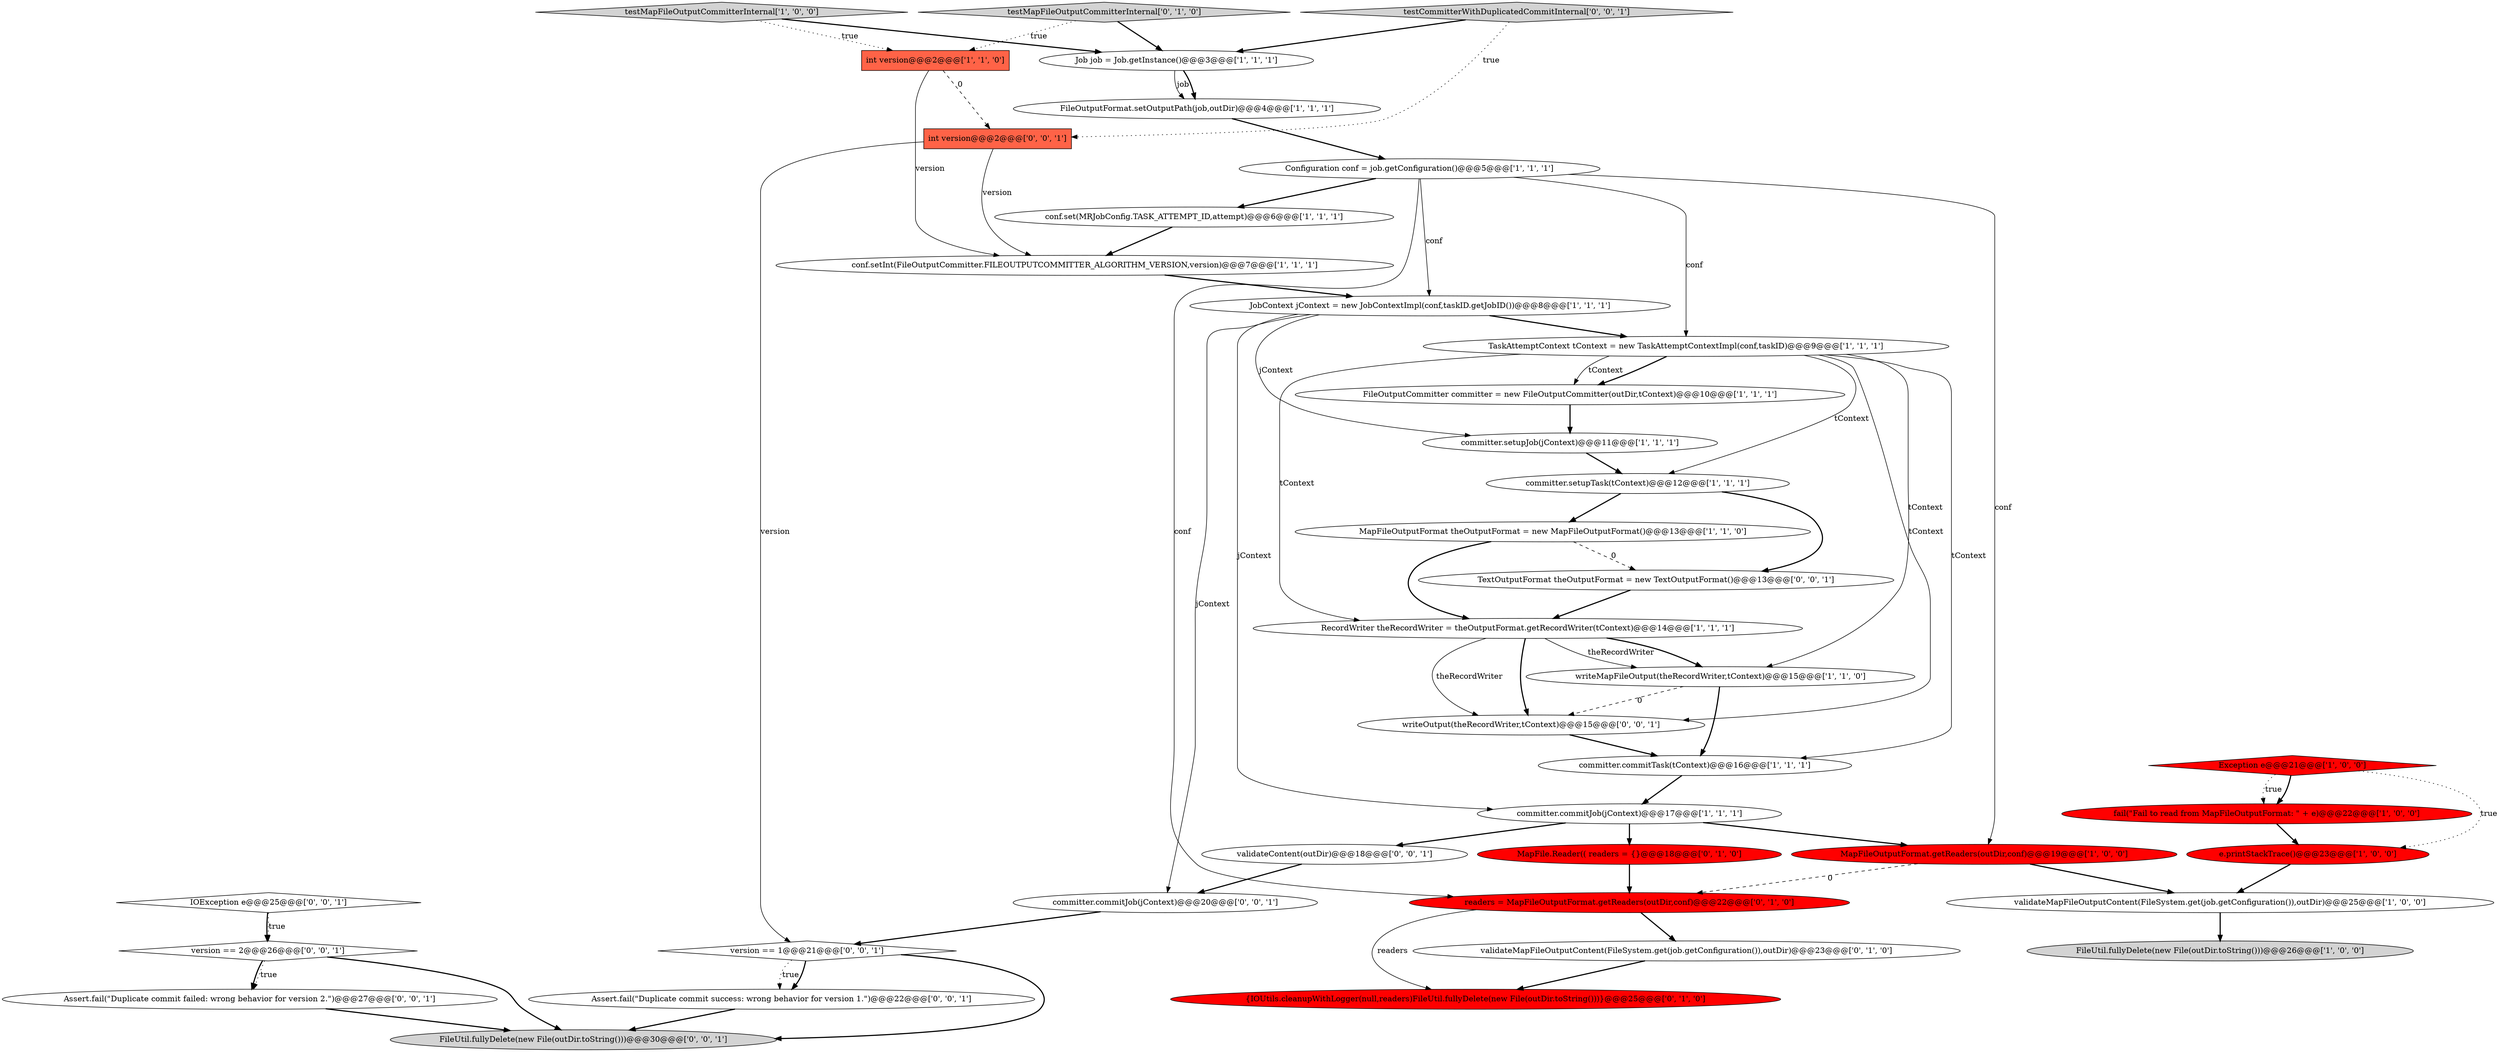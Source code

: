 digraph {
15 [style = filled, label = "writeMapFileOutput(theRecordWriter,tContext)@@@15@@@['1', '1', '0']", fillcolor = white, shape = ellipse image = "AAA0AAABBB1BBB"];
7 [style = filled, label = "conf.set(MRJobConfig.TASK_ATTEMPT_ID,attempt)@@@6@@@['1', '1', '1']", fillcolor = white, shape = ellipse image = "AAA0AAABBB1BBB"];
36 [style = filled, label = "validateContent(outDir)@@@18@@@['0', '0', '1']", fillcolor = white, shape = ellipse image = "AAA0AAABBB3BBB"];
11 [style = filled, label = "Job job = Job.getInstance()@@@3@@@['1', '1', '1']", fillcolor = white, shape = ellipse image = "AAA0AAABBB1BBB"];
12 [style = filled, label = "int version@@@2@@@['1', '1', '0']", fillcolor = tomato, shape = box image = "AAA0AAABBB1BBB"];
34 [style = filled, label = "writeOutput(theRecordWriter,tContext)@@@15@@@['0', '0', '1']", fillcolor = white, shape = ellipse image = "AAA0AAABBB3BBB"];
32 [style = filled, label = "TextOutputFormat theOutputFormat = new TextOutputFormat()@@@13@@@['0', '0', '1']", fillcolor = white, shape = ellipse image = "AAA0AAABBB3BBB"];
4 [style = filled, label = "committer.commitJob(jContext)@@@17@@@['1', '1', '1']", fillcolor = white, shape = ellipse image = "AAA0AAABBB1BBB"];
9 [style = filled, label = "FileUtil.fullyDelete(new File(outDir.toString()))@@@26@@@['1', '0', '0']", fillcolor = lightgray, shape = ellipse image = "AAA0AAABBB1BBB"];
26 [style = filled, label = "MapFile.Reader(( readers = {}@@@18@@@['0', '1', '0']", fillcolor = red, shape = ellipse image = "AAA1AAABBB2BBB"];
6 [style = filled, label = "committer.setupTask(tContext)@@@12@@@['1', '1', '1']", fillcolor = white, shape = ellipse image = "AAA0AAABBB1BBB"];
22 [style = filled, label = "Configuration conf = job.getConfiguration()@@@5@@@['1', '1', '1']", fillcolor = white, shape = ellipse image = "AAA0AAABBB1BBB"];
31 [style = filled, label = "committer.commitJob(jContext)@@@20@@@['0', '0', '1']", fillcolor = white, shape = ellipse image = "AAA0AAABBB3BBB"];
38 [style = filled, label = "Assert.fail(\"Duplicate commit failed: wrong behavior for version 2.\")@@@27@@@['0', '0', '1']", fillcolor = white, shape = ellipse image = "AAA0AAABBB3BBB"];
17 [style = filled, label = "FileOutputFormat.setOutputPath(job,outDir)@@@4@@@['1', '1', '1']", fillcolor = white, shape = ellipse image = "AAA0AAABBB1BBB"];
3 [style = filled, label = "committer.commitTask(tContext)@@@16@@@['1', '1', '1']", fillcolor = white, shape = ellipse image = "AAA0AAABBB1BBB"];
1 [style = filled, label = "FileOutputCommitter committer = new FileOutputCommitter(outDir,tContext)@@@10@@@['1', '1', '1']", fillcolor = white, shape = ellipse image = "AAA0AAABBB1BBB"];
33 [style = filled, label = "FileUtil.fullyDelete(new File(outDir.toString()))@@@30@@@['0', '0', '1']", fillcolor = lightgray, shape = ellipse image = "AAA0AAABBB3BBB"];
21 [style = filled, label = "JobContext jContext = new JobContextImpl(conf,taskID.getJobID())@@@8@@@['1', '1', '1']", fillcolor = white, shape = ellipse image = "AAA0AAABBB1BBB"];
23 [style = filled, label = "validateMapFileOutputContent(FileSystem.get(job.getConfiguration()),outDir)@@@23@@@['0', '1', '0']", fillcolor = white, shape = ellipse image = "AAA0AAABBB2BBB"];
27 [style = filled, label = "readers = MapFileOutputFormat.getReaders(outDir,conf)@@@22@@@['0', '1', '0']", fillcolor = red, shape = ellipse image = "AAA1AAABBB2BBB"];
5 [style = filled, label = "committer.setupJob(jContext)@@@11@@@['1', '1', '1']", fillcolor = white, shape = ellipse image = "AAA0AAABBB1BBB"];
28 [style = filled, label = "IOException e@@@25@@@['0', '0', '1']", fillcolor = white, shape = diamond image = "AAA0AAABBB3BBB"];
25 [style = filled, label = "{IOUtils.cleanupWithLogger(null,readers)FileUtil.fullyDelete(new File(outDir.toString()))}@@@25@@@['0', '1', '0']", fillcolor = red, shape = ellipse image = "AAA1AAABBB2BBB"];
19 [style = filled, label = "validateMapFileOutputContent(FileSystem.get(job.getConfiguration()),outDir)@@@25@@@['1', '0', '0']", fillcolor = white, shape = ellipse image = "AAA0AAABBB1BBB"];
35 [style = filled, label = "version == 1@@@21@@@['0', '0', '1']", fillcolor = white, shape = diamond image = "AAA0AAABBB3BBB"];
37 [style = filled, label = "version == 2@@@26@@@['0', '0', '1']", fillcolor = white, shape = diamond image = "AAA0AAABBB3BBB"];
0 [style = filled, label = "TaskAttemptContext tContext = new TaskAttemptContextImpl(conf,taskID)@@@9@@@['1', '1', '1']", fillcolor = white, shape = ellipse image = "AAA0AAABBB1BBB"];
24 [style = filled, label = "testMapFileOutputCommitterInternal['0', '1', '0']", fillcolor = lightgray, shape = diamond image = "AAA0AAABBB2BBB"];
29 [style = filled, label = "int version@@@2@@@['0', '0', '1']", fillcolor = tomato, shape = box image = "AAA0AAABBB3BBB"];
20 [style = filled, label = "testMapFileOutputCommitterInternal['1', '0', '0']", fillcolor = lightgray, shape = diamond image = "AAA0AAABBB1BBB"];
16 [style = filled, label = "Exception e@@@21@@@['1', '0', '0']", fillcolor = red, shape = diamond image = "AAA1AAABBB1BBB"];
10 [style = filled, label = "fail(\"Fail to read from MapFileOutputFormat: \" + e)@@@22@@@['1', '0', '0']", fillcolor = red, shape = ellipse image = "AAA1AAABBB1BBB"];
2 [style = filled, label = "e.printStackTrace()@@@23@@@['1', '0', '0']", fillcolor = red, shape = ellipse image = "AAA1AAABBB1BBB"];
39 [style = filled, label = "testCommitterWithDuplicatedCommitInternal['0', '0', '1']", fillcolor = lightgray, shape = diamond image = "AAA0AAABBB3BBB"];
8 [style = filled, label = "MapFileOutputFormat theOutputFormat = new MapFileOutputFormat()@@@13@@@['1', '1', '0']", fillcolor = white, shape = ellipse image = "AAA0AAABBB1BBB"];
18 [style = filled, label = "conf.setInt(FileOutputCommitter.FILEOUTPUTCOMMITTER_ALGORITHM_VERSION,version)@@@7@@@['1', '1', '1']", fillcolor = white, shape = ellipse image = "AAA0AAABBB1BBB"];
14 [style = filled, label = "RecordWriter theRecordWriter = theOutputFormat.getRecordWriter(tContext)@@@14@@@['1', '1', '1']", fillcolor = white, shape = ellipse image = "AAA0AAABBB1BBB"];
13 [style = filled, label = "MapFileOutputFormat.getReaders(outDir,conf)@@@19@@@['1', '0', '0']", fillcolor = red, shape = ellipse image = "AAA1AAABBB1BBB"];
30 [style = filled, label = "Assert.fail(\"Duplicate commit success: wrong behavior for version 1.\")@@@22@@@['0', '0', '1']", fillcolor = white, shape = ellipse image = "AAA0AAABBB3BBB"];
11->17 [style = solid, label="job"];
1->5 [style = bold, label=""];
6->32 [style = bold, label=""];
0->3 [style = solid, label="tContext"];
23->25 [style = bold, label=""];
24->12 [style = dotted, label="true"];
29->18 [style = solid, label="version"];
2->19 [style = bold, label=""];
28->37 [style = bold, label=""];
16->2 [style = dotted, label="true"];
15->34 [style = dashed, label="0"];
30->33 [style = bold, label=""];
21->0 [style = bold, label=""];
16->10 [style = bold, label=""];
0->14 [style = solid, label="tContext"];
22->0 [style = solid, label="conf"];
14->34 [style = solid, label="theRecordWriter"];
22->13 [style = solid, label="conf"];
4->13 [style = bold, label=""];
36->31 [style = bold, label=""];
35->33 [style = bold, label=""];
8->32 [style = dashed, label="0"];
4->26 [style = bold, label=""];
8->14 [style = bold, label=""];
32->14 [style = bold, label=""];
14->34 [style = bold, label=""];
21->31 [style = solid, label="jContext"];
21->4 [style = solid, label="jContext"];
17->22 [style = bold, label=""];
15->3 [style = bold, label=""];
39->11 [style = bold, label=""];
3->4 [style = bold, label=""];
16->10 [style = dotted, label="true"];
22->7 [style = bold, label=""];
35->30 [style = dotted, label="true"];
0->34 [style = solid, label="tContext"];
39->29 [style = dotted, label="true"];
0->15 [style = solid, label="tContext"];
26->27 [style = bold, label=""];
12->18 [style = solid, label="version"];
21->5 [style = solid, label="jContext"];
13->19 [style = bold, label=""];
37->38 [style = dotted, label="true"];
27->25 [style = solid, label="readers"];
13->27 [style = dashed, label="0"];
5->6 [style = bold, label=""];
31->35 [style = bold, label=""];
19->9 [style = bold, label=""];
34->3 [style = bold, label=""];
22->27 [style = solid, label="conf"];
0->1 [style = bold, label=""];
24->11 [style = bold, label=""];
37->38 [style = bold, label=""];
6->8 [style = bold, label=""];
29->35 [style = solid, label="version"];
12->29 [style = dashed, label="0"];
7->18 [style = bold, label=""];
11->17 [style = bold, label=""];
14->15 [style = solid, label="theRecordWriter"];
14->15 [style = bold, label=""];
10->2 [style = bold, label=""];
0->6 [style = solid, label="tContext"];
0->1 [style = solid, label="tContext"];
27->23 [style = bold, label=""];
18->21 [style = bold, label=""];
4->36 [style = bold, label=""];
20->12 [style = dotted, label="true"];
37->33 [style = bold, label=""];
38->33 [style = bold, label=""];
28->37 [style = dotted, label="true"];
35->30 [style = bold, label=""];
22->21 [style = solid, label="conf"];
20->11 [style = bold, label=""];
}

